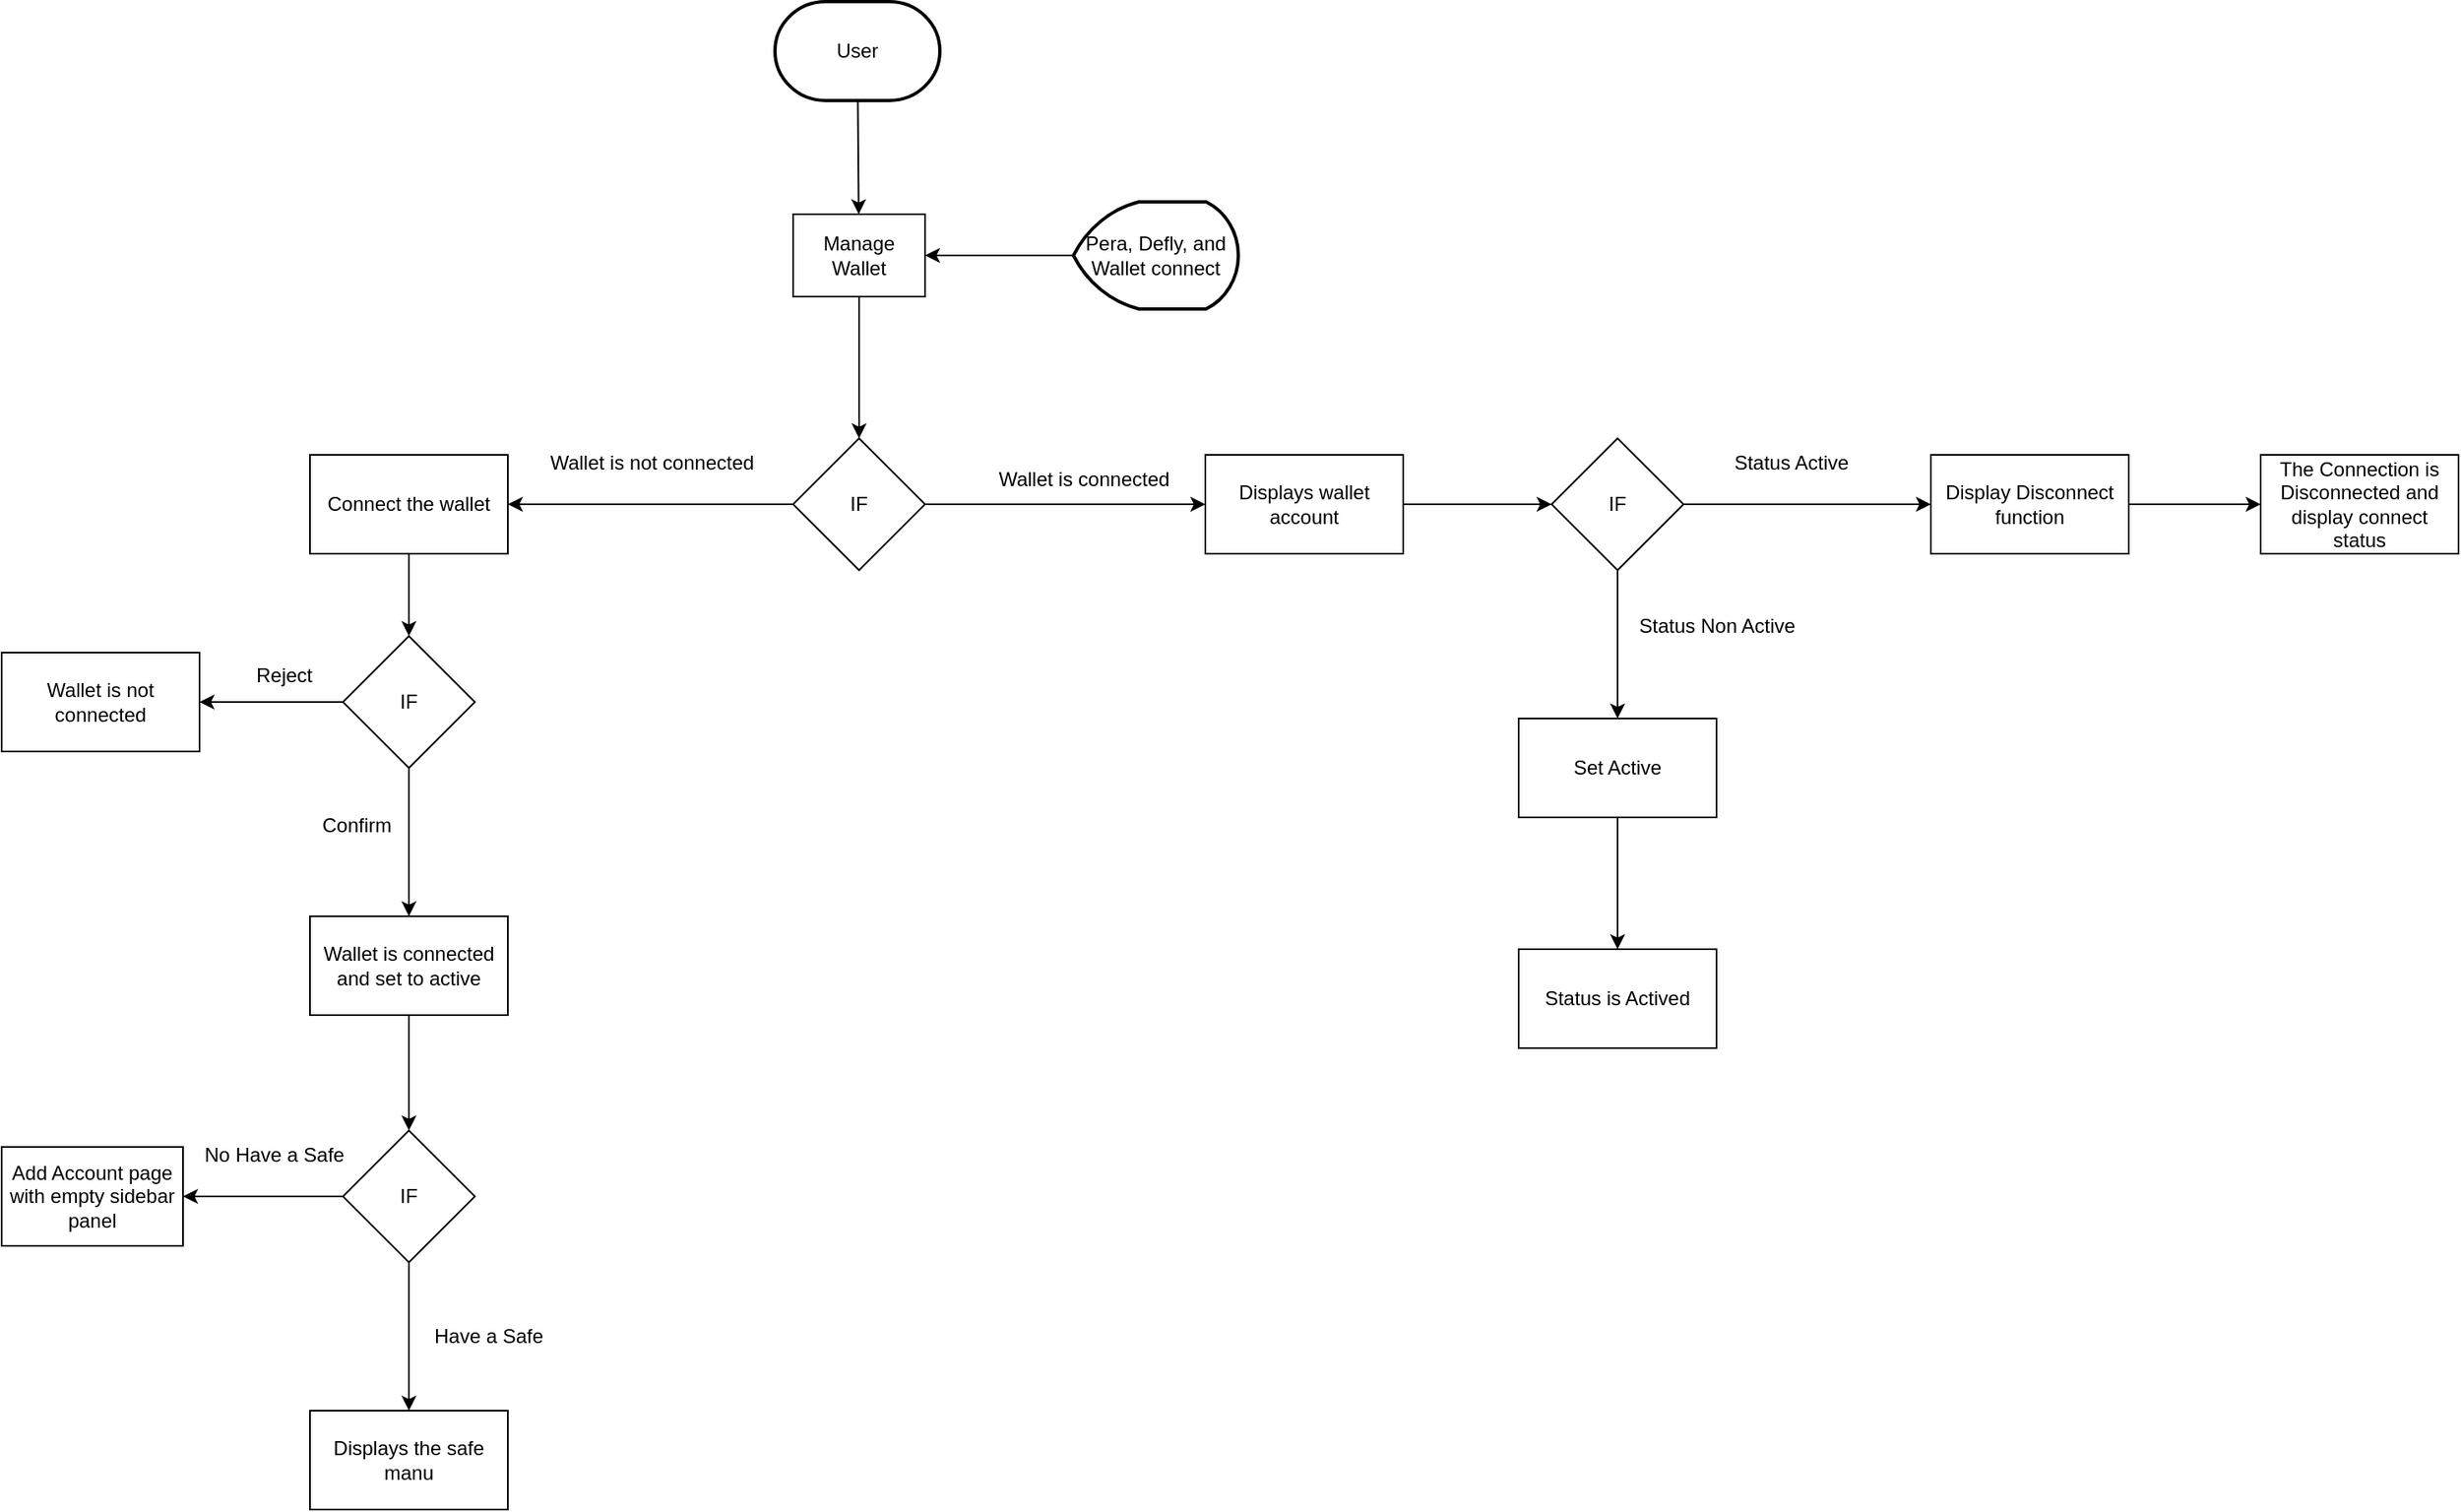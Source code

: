 <mxfile version="21.5.0" type="github" pages="2">
  <diagram name="Manage Wallet" id="5awPg63cm1WxTuEfacTO">
    <mxGraphModel dx="1434" dy="782" grid="1" gridSize="10" guides="1" tooltips="1" connect="1" arrows="1" fold="1" page="1" pageScale="1" pageWidth="850" pageHeight="1100" math="0" shadow="0">
      <root>
        <mxCell id="0" />
        <mxCell id="1" parent="0" />
        <mxCell id="SbcOwOxzpZEelkeXSqEC-61" value="" style="edgeStyle=orthogonalEdgeStyle;rounded=0;orthogonalLoop=1;jettySize=auto;html=1;" parent="1" source="FrukhPSYihNenCoK6i-r-1" target="SbcOwOxzpZEelkeXSqEC-60" edge="1">
          <mxGeometry relative="1" as="geometry" />
        </mxCell>
        <mxCell id="FrukhPSYihNenCoK6i-r-1" value="Manage Wallet" style="rounded=0;whiteSpace=wrap;html=1;" parent="1" vertex="1">
          <mxGeometry x="590" y="130" width="80" height="50" as="geometry" />
        </mxCell>
        <mxCell id="FrukhPSYihNenCoK6i-r-3" value="&lt;div&gt;User&lt;/div&gt;" style="strokeWidth=2;html=1;shape=mxgraph.flowchart.terminator;whiteSpace=wrap;" parent="1" vertex="1">
          <mxGeometry x="579" y="1" width="100" height="60" as="geometry" />
        </mxCell>
        <mxCell id="FrukhPSYihNenCoK6i-r-4" value="" style="endArrow=classic;html=1;rounded=0;" parent="1" source="FrukhPSYihNenCoK6i-r-3" target="FrukhPSYihNenCoK6i-r-1" edge="1">
          <mxGeometry width="50" height="50" relative="1" as="geometry">
            <mxPoint x="560" y="410" as="sourcePoint" />
            <mxPoint x="610" y="360" as="targetPoint" />
          </mxGeometry>
        </mxCell>
        <mxCell id="OmCqTZzfdmmfjLU9eA-R-1" style="edgeStyle=orthogonalEdgeStyle;rounded=0;orthogonalLoop=1;jettySize=auto;html=1;entryX=1;entryY=0.5;entryDx=0;entryDy=0;" edge="1" parent="1" source="FrukhPSYihNenCoK6i-r-5" target="FrukhPSYihNenCoK6i-r-1">
          <mxGeometry relative="1" as="geometry" />
        </mxCell>
        <mxCell id="FrukhPSYihNenCoK6i-r-5" value="Pera, Defly, and Wallet connect" style="strokeWidth=2;html=1;shape=mxgraph.flowchart.display;whiteSpace=wrap;" parent="1" vertex="1">
          <mxGeometry x="760" y="122.5" width="100" height="65" as="geometry" />
        </mxCell>
        <mxCell id="FrukhPSYihNenCoK6i-r-10" value="" style="edgeStyle=orthogonalEdgeStyle;rounded=0;orthogonalLoop=1;jettySize=auto;html=1;" parent="1" source="FrukhPSYihNenCoK6i-r-7" target="FrukhPSYihNenCoK6i-r-9" edge="1">
          <mxGeometry relative="1" as="geometry" />
        </mxCell>
        <mxCell id="FrukhPSYihNenCoK6i-r-7" value="Connect the wallet" style="whiteSpace=wrap;html=1;rounded=0;" parent="1" vertex="1">
          <mxGeometry x="297" y="276" width="120" height="60" as="geometry" />
        </mxCell>
        <mxCell id="E4sIAeBZLGeyQQshyGdQ-7" value="" style="edgeStyle=orthogonalEdgeStyle;rounded=0;orthogonalLoop=1;jettySize=auto;html=1;" parent="1" source="FrukhPSYihNenCoK6i-r-9" target="E4sIAeBZLGeyQQshyGdQ-6" edge="1">
          <mxGeometry relative="1" as="geometry">
            <mxPoint x="257" y="426" as="targetPoint" />
          </mxGeometry>
        </mxCell>
        <mxCell id="E4sIAeBZLGeyQQshyGdQ-9" value="" style="edgeStyle=orthogonalEdgeStyle;rounded=0;orthogonalLoop=1;jettySize=auto;html=1;" parent="1" source="FrukhPSYihNenCoK6i-r-9" target="E4sIAeBZLGeyQQshyGdQ-8" edge="1">
          <mxGeometry relative="1" as="geometry" />
        </mxCell>
        <mxCell id="FrukhPSYihNenCoK6i-r-9" value="IF" style="rhombus;whiteSpace=wrap;html=1;rounded=0;" parent="1" vertex="1">
          <mxGeometry x="317" y="386" width="80" height="80" as="geometry" />
        </mxCell>
        <mxCell id="E4sIAeBZLGeyQQshyGdQ-6" value="Wallet is not connected" style="whiteSpace=wrap;html=1;rounded=0;" parent="1" vertex="1">
          <mxGeometry x="110" y="396" width="120" height="60" as="geometry" />
        </mxCell>
        <mxCell id="E4sIAeBZLGeyQQshyGdQ-11" value="" style="edgeStyle=orthogonalEdgeStyle;rounded=0;orthogonalLoop=1;jettySize=auto;html=1;" parent="1" source="E4sIAeBZLGeyQQshyGdQ-8" target="E4sIAeBZLGeyQQshyGdQ-10" edge="1">
          <mxGeometry relative="1" as="geometry" />
        </mxCell>
        <mxCell id="E4sIAeBZLGeyQQshyGdQ-8" value="Wallet is connected and set to active" style="whiteSpace=wrap;html=1;rounded=0;" parent="1" vertex="1">
          <mxGeometry x="297" y="556" width="120" height="60" as="geometry" />
        </mxCell>
        <mxCell id="E4sIAeBZLGeyQQshyGdQ-13" value="" style="edgeStyle=orthogonalEdgeStyle;rounded=0;orthogonalLoop=1;jettySize=auto;html=1;" parent="1" source="E4sIAeBZLGeyQQshyGdQ-10" target="E4sIAeBZLGeyQQshyGdQ-12" edge="1">
          <mxGeometry relative="1" as="geometry" />
        </mxCell>
        <mxCell id="E4sIAeBZLGeyQQshyGdQ-15" value="" style="edgeStyle=orthogonalEdgeStyle;rounded=0;orthogonalLoop=1;jettySize=auto;html=1;" parent="1" source="E4sIAeBZLGeyQQshyGdQ-10" target="E4sIAeBZLGeyQQshyGdQ-14" edge="1">
          <mxGeometry relative="1" as="geometry" />
        </mxCell>
        <mxCell id="E4sIAeBZLGeyQQshyGdQ-10" value="IF" style="rhombus;whiteSpace=wrap;html=1;rounded=0;" parent="1" vertex="1">
          <mxGeometry x="317" y="686" width="80" height="80" as="geometry" />
        </mxCell>
        <mxCell id="E4sIAeBZLGeyQQshyGdQ-12" value="Add Account page with empty sidebar panel" style="whiteSpace=wrap;html=1;rounded=0;" parent="1" vertex="1">
          <mxGeometry x="110" y="696" width="110" height="60" as="geometry" />
        </mxCell>
        <mxCell id="E4sIAeBZLGeyQQshyGdQ-14" value="Displays the safe manu" style="whiteSpace=wrap;html=1;rounded=0;" parent="1" vertex="1">
          <mxGeometry x="297" y="856" width="120" height="60" as="geometry" />
        </mxCell>
        <mxCell id="E4sIAeBZLGeyQQshyGdQ-16" value="Confirm" style="text;html=1;align=center;verticalAlign=middle;resizable=0;points=[];autosize=1;strokeColor=none;fillColor=none;" parent="1" vertex="1">
          <mxGeometry x="290" y="486" width="70" height="30" as="geometry" />
        </mxCell>
        <mxCell id="E4sIAeBZLGeyQQshyGdQ-17" value="Reject" style="text;html=1;align=center;verticalAlign=middle;resizable=0;points=[];autosize=1;strokeColor=none;fillColor=none;" parent="1" vertex="1">
          <mxGeometry x="251" y="395" width="60" height="30" as="geometry" />
        </mxCell>
        <mxCell id="SbcOwOxzpZEelkeXSqEC-2" value="Have a Safe " style="text;html=1;align=center;verticalAlign=middle;resizable=0;points=[];autosize=1;strokeColor=none;fillColor=none;" parent="1" vertex="1">
          <mxGeometry x="360" y="796" width="90" height="30" as="geometry" />
        </mxCell>
        <mxCell id="SbcOwOxzpZEelkeXSqEC-3" value="No Have a Safe " style="text;html=1;align=center;verticalAlign=middle;resizable=0;points=[];autosize=1;strokeColor=none;fillColor=none;" parent="1" vertex="1">
          <mxGeometry x="220" y="686" width="110" height="30" as="geometry" />
        </mxCell>
        <mxCell id="SbcOwOxzpZEelkeXSqEC-62" style="edgeStyle=orthogonalEdgeStyle;rounded=0;orthogonalLoop=1;jettySize=auto;html=1;" parent="1" source="SbcOwOxzpZEelkeXSqEC-60" target="FrukhPSYihNenCoK6i-r-7" edge="1">
          <mxGeometry relative="1" as="geometry" />
        </mxCell>
        <mxCell id="SbcOwOxzpZEelkeXSqEC-64" style="edgeStyle=orthogonalEdgeStyle;rounded=0;orthogonalLoop=1;jettySize=auto;html=1;entryX=0;entryY=0.5;entryDx=0;entryDy=0;" parent="1" source="SbcOwOxzpZEelkeXSqEC-60" target="SbcOwOxzpZEelkeXSqEC-63" edge="1">
          <mxGeometry relative="1" as="geometry" />
        </mxCell>
        <mxCell id="SbcOwOxzpZEelkeXSqEC-60" value="IF" style="rhombus;whiteSpace=wrap;html=1;rounded=0;" parent="1" vertex="1">
          <mxGeometry x="590" y="266" width="80" height="80" as="geometry" />
        </mxCell>
        <mxCell id="SbcOwOxzpZEelkeXSqEC-66" value="" style="edgeStyle=orthogonalEdgeStyle;rounded=0;orthogonalLoop=1;jettySize=auto;html=1;" parent="1" source="SbcOwOxzpZEelkeXSqEC-63" target="SbcOwOxzpZEelkeXSqEC-65" edge="1">
          <mxGeometry relative="1" as="geometry" />
        </mxCell>
        <mxCell id="SbcOwOxzpZEelkeXSqEC-63" value="Displays wallet account" style="whiteSpace=wrap;html=1;rounded=0;" parent="1" vertex="1">
          <mxGeometry x="840" y="276" width="120" height="60" as="geometry" />
        </mxCell>
        <mxCell id="SbcOwOxzpZEelkeXSqEC-68" value="" style="edgeStyle=orthogonalEdgeStyle;rounded=0;orthogonalLoop=1;jettySize=auto;html=1;" parent="1" source="SbcOwOxzpZEelkeXSqEC-65" target="SbcOwOxzpZEelkeXSqEC-67" edge="1">
          <mxGeometry relative="1" as="geometry" />
        </mxCell>
        <mxCell id="SbcOwOxzpZEelkeXSqEC-70" value="" style="edgeStyle=orthogonalEdgeStyle;rounded=0;orthogonalLoop=1;jettySize=auto;html=1;" parent="1" source="SbcOwOxzpZEelkeXSqEC-65" target="SbcOwOxzpZEelkeXSqEC-69" edge="1">
          <mxGeometry relative="1" as="geometry" />
        </mxCell>
        <mxCell id="SbcOwOxzpZEelkeXSqEC-65" value="IF" style="rhombus;whiteSpace=wrap;html=1;rounded=0;" parent="1" vertex="1">
          <mxGeometry x="1050" y="266" width="80" height="80" as="geometry" />
        </mxCell>
        <mxCell id="SbcOwOxzpZEelkeXSqEC-79" value="" style="edgeStyle=orthogonalEdgeStyle;rounded=0;orthogonalLoop=1;jettySize=auto;html=1;" parent="1" source="SbcOwOxzpZEelkeXSqEC-67" target="SbcOwOxzpZEelkeXSqEC-78" edge="1">
          <mxGeometry relative="1" as="geometry" />
        </mxCell>
        <mxCell id="SbcOwOxzpZEelkeXSqEC-67" value="Display Disconnect function" style="rounded=0;whiteSpace=wrap;html=1;" parent="1" vertex="1">
          <mxGeometry x="1280" y="276" width="120" height="60" as="geometry" />
        </mxCell>
        <mxCell id="SbcOwOxzpZEelkeXSqEC-77" value="" style="edgeStyle=orthogonalEdgeStyle;rounded=0;orthogonalLoop=1;jettySize=auto;html=1;" parent="1" source="SbcOwOxzpZEelkeXSqEC-69" target="SbcOwOxzpZEelkeXSqEC-76" edge="1">
          <mxGeometry relative="1" as="geometry" />
        </mxCell>
        <mxCell id="SbcOwOxzpZEelkeXSqEC-69" value="Set Active" style="whiteSpace=wrap;html=1;rounded=0;" parent="1" vertex="1">
          <mxGeometry x="1030" y="436" width="120" height="60" as="geometry" />
        </mxCell>
        <mxCell id="SbcOwOxzpZEelkeXSqEC-72" value="Wallet is not connected" style="text;html=1;align=center;verticalAlign=middle;resizable=0;points=[];autosize=1;strokeColor=none;fillColor=none;" parent="1" vertex="1">
          <mxGeometry x="429" y="266" width="150" height="30" as="geometry" />
        </mxCell>
        <mxCell id="SbcOwOxzpZEelkeXSqEC-73" value="Wallet is connected" style="text;html=1;align=center;verticalAlign=middle;resizable=0;points=[];autosize=1;strokeColor=none;fillColor=none;" parent="1" vertex="1">
          <mxGeometry x="701" y="276" width="130" height="30" as="geometry" />
        </mxCell>
        <mxCell id="SbcOwOxzpZEelkeXSqEC-74" value="Status Active" style="text;html=1;align=center;verticalAlign=middle;resizable=0;points=[];autosize=1;strokeColor=none;fillColor=none;" parent="1" vertex="1">
          <mxGeometry x="1150" y="266" width="90" height="30" as="geometry" />
        </mxCell>
        <mxCell id="SbcOwOxzpZEelkeXSqEC-75" value="Status Non Active" style="text;html=1;align=center;verticalAlign=middle;resizable=0;points=[];autosize=1;strokeColor=none;fillColor=none;" parent="1" vertex="1">
          <mxGeometry x="1090" y="365" width="120" height="30" as="geometry" />
        </mxCell>
        <mxCell id="SbcOwOxzpZEelkeXSqEC-76" value="Status is Actived" style="whiteSpace=wrap;html=1;rounded=0;" parent="1" vertex="1">
          <mxGeometry x="1030" y="576" width="120" height="60" as="geometry" />
        </mxCell>
        <mxCell id="SbcOwOxzpZEelkeXSqEC-78" value="The Connection is Disconnected and display connect status" style="whiteSpace=wrap;html=1;rounded=0;" parent="1" vertex="1">
          <mxGeometry x="1480" y="276" width="120" height="60" as="geometry" />
        </mxCell>
      </root>
    </mxGraphModel>
  </diagram>
  <diagram id="fyu44ev1ghskN56KDaU9" name="Create new Safe">
    <mxGraphModel dx="1687" dy="920" grid="1" gridSize="10" guides="1" tooltips="1" connect="1" arrows="1" fold="1" page="1" pageScale="1" pageWidth="850" pageHeight="1100" math="0" shadow="0">
      <root>
        <mxCell id="0" />
        <mxCell id="1" parent="0" />
        <mxCell id="-hH9Fs46Qcf0c_BuP5_e-6" value="" style="edgeStyle=orthogonalEdgeStyle;rounded=0;orthogonalLoop=1;jettySize=auto;html=1;" parent="1" source="EJD0vCWCPu-LAFwcsbmk-3" target="-hH9Fs46Qcf0c_BuP5_e-5" edge="1">
          <mxGeometry relative="1" as="geometry" />
        </mxCell>
        <mxCell id="EJD0vCWCPu-LAFwcsbmk-3" value="User" style="strokeWidth=2;html=1;shape=mxgraph.flowchart.terminator;whiteSpace=wrap;" parent="1" vertex="1">
          <mxGeometry x="380" y="10" width="75" height="50" as="geometry" />
        </mxCell>
        <mxCell id="-hH9Fs46Qcf0c_BuP5_e-8" value="" style="edgeStyle=orthogonalEdgeStyle;rounded=0;orthogonalLoop=1;jettySize=auto;html=1;" parent="1" source="-hH9Fs46Qcf0c_BuP5_e-5" target="-hH9Fs46Qcf0c_BuP5_e-7" edge="1">
          <mxGeometry relative="1" as="geometry" />
        </mxCell>
        <mxCell id="-hH9Fs46Qcf0c_BuP5_e-10" value="" style="edgeStyle=orthogonalEdgeStyle;rounded=0;orthogonalLoop=1;jettySize=auto;html=1;" parent="1" source="-hH9Fs46Qcf0c_BuP5_e-5" target="-hH9Fs46Qcf0c_BuP5_e-9" edge="1">
          <mxGeometry relative="1" as="geometry" />
        </mxCell>
        <mxCell id="-ZDD04rEkdSMOmTdYZ33-2" value="" style="edgeStyle=orthogonalEdgeStyle;rounded=0;orthogonalLoop=1;jettySize=auto;html=1;" parent="1" source="-hH9Fs46Qcf0c_BuP5_e-5" target="-ZDD04rEkdSMOmTdYZ33-1" edge="1">
          <mxGeometry relative="1" as="geometry" />
        </mxCell>
        <mxCell id="-hH9Fs46Qcf0c_BuP5_e-5" value="IF" style="rhombus;whiteSpace=wrap;html=1;strokeWidth=2;" parent="1" vertex="1">
          <mxGeometry x="377.5" y="110" width="80" height="80" as="geometry" />
        </mxCell>
        <mxCell id="-ZDD04rEkdSMOmTdYZ33-6" value="" style="edgeStyle=orthogonalEdgeStyle;rounded=0;orthogonalLoop=1;jettySize=auto;html=1;" parent="1" source="-hH9Fs46Qcf0c_BuP5_e-7" target="-ZDD04rEkdSMOmTdYZ33-5" edge="1">
          <mxGeometry relative="1" as="geometry" />
        </mxCell>
        <mxCell id="-hH9Fs46Qcf0c_BuP5_e-7" value="Access the Create Safe via add account" style="whiteSpace=wrap;html=1;strokeWidth=2;" parent="1" vertex="1">
          <mxGeometry x="357.5" y="260" width="120" height="60" as="geometry" />
        </mxCell>
        <mxCell id="-hH9Fs46Qcf0c_BuP5_e-9" value="Displays Connect Wallet btn" style="whiteSpace=wrap;html=1;strokeWidth=2;" parent="1" vertex="1">
          <mxGeometry x="640" y="120" width="120" height="60" as="geometry" />
        </mxCell>
        <mxCell id="-hH9Fs46Qcf0c_BuP5_e-11" value="Wallet is not connected" style="text;strokeColor=none;fillColor=none;align=left;verticalAlign=top;spacingLeft=4;spacingRight=4;overflow=hidden;rotatable=0;points=[[0,0.5],[1,0.5]];portConstraint=eastwest;whiteSpace=wrap;html=1;fontSize=12;" parent="1" vertex="1">
          <mxGeometry x="470" y="120" width="140" height="26" as="geometry" />
        </mxCell>
        <mxCell id="RGvslmPcz4QAWLR54-Pj-1" value="Wallet is connected with have a safe" style="text;strokeColor=none;fillColor=none;align=left;verticalAlign=top;spacingLeft=4;spacingRight=4;overflow=hidden;rotatable=0;points=[[0,0.5],[1,0.5]];portConstraint=eastwest;whiteSpace=wrap;html=1;" parent="1" vertex="1">
          <mxGeometry x="425" y="210" width="215" height="26" as="geometry" />
        </mxCell>
        <mxCell id="-ZDD04rEkdSMOmTdYZ33-7" style="edgeStyle=orthogonalEdgeStyle;rounded=0;orthogonalLoop=1;jettySize=auto;html=1;entryX=0;entryY=0.75;entryDx=0;entryDy=0;" parent="1" source="-ZDD04rEkdSMOmTdYZ33-1" target="-ZDD04rEkdSMOmTdYZ33-5" edge="1">
          <mxGeometry relative="1" as="geometry">
            <Array as="points">
              <mxPoint x="210" y="445" />
            </Array>
          </mxGeometry>
        </mxCell>
        <mxCell id="-ZDD04rEkdSMOmTdYZ33-1" value="Access the Create Safe via Homepage" style="whiteSpace=wrap;html=1;strokeWidth=2;" parent="1" vertex="1">
          <mxGeometry x="150" y="260" width="120" height="60" as="geometry" />
        </mxCell>
        <mxCell id="w59ss8TH4YG7nRdSjHMB-2" value="" style="edgeStyle=orthogonalEdgeStyle;rounded=0;orthogonalLoop=1;jettySize=auto;html=1;entryX=0;entryY=0.5;entryDx=0;entryDy=0;" parent="1" source="-ZDD04rEkdSMOmTdYZ33-5" target="mvuqpyLpqDPVKiCjo4g9-41" edge="1">
          <mxGeometry relative="1" as="geometry">
            <mxPoint x="557.5" y="430" as="targetPoint" />
          </mxGeometry>
        </mxCell>
        <mxCell id="kHUov6UnuyoOGJz83VUd-2" value="" style="edgeStyle=orthogonalEdgeStyle;rounded=0;orthogonalLoop=1;jettySize=auto;html=1;" edge="1" parent="1" source="-ZDD04rEkdSMOmTdYZ33-5" target="kHUov6UnuyoOGJz83VUd-1">
          <mxGeometry relative="1" as="geometry">
            <Array as="points">
              <mxPoint x="418" y="520" />
            </Array>
          </mxGeometry>
        </mxCell>
        <mxCell id="mvuqpyLpqDPVKiCjo4g9-31" style="edgeStyle=orthogonalEdgeStyle;rounded=0;orthogonalLoop=1;jettySize=auto;html=1;entryX=0.5;entryY=0;entryDx=0;entryDy=0;" edge="1" parent="1" target="mvuqpyLpqDPVKiCjo4g9-30">
          <mxGeometry relative="1" as="geometry">
            <mxPoint x="419.5" y="460" as="sourcePoint" />
            <mxPoint x="417" y="943" as="targetPoint" />
            <Array as="points">
              <mxPoint x="420" y="461" />
              <mxPoint x="417" y="461" />
              <mxPoint x="417" y="702" />
              <mxPoint x="418" y="702" />
              <mxPoint x="418" y="1135" />
            </Array>
          </mxGeometry>
        </mxCell>
        <mxCell id="-ZDD04rEkdSMOmTdYZ33-5" value="Create New Safe Page" style="whiteSpace=wrap;html=1;strokeWidth=2;" parent="1" vertex="1">
          <mxGeometry x="357.5" y="400" width="120" height="60" as="geometry" />
        </mxCell>
        <mxCell id="w59ss8TH4YG7nRdSjHMB-4" value="" style="edgeStyle=orthogonalEdgeStyle;rounded=0;orthogonalLoop=1;jettySize=auto;html=1;exitX=1;exitY=0.5;exitDx=0;exitDy=0;" parent="1" source="mvuqpyLpqDPVKiCjo4g9-41" target="w59ss8TH4YG7nRdSjHMB-3" edge="1">
          <mxGeometry relative="1" as="geometry">
            <mxPoint x="677.5" y="430" as="sourcePoint" />
          </mxGeometry>
        </mxCell>
        <mxCell id="w59ss8TH4YG7nRdSjHMB-6" value="" style="edgeStyle=orthogonalEdgeStyle;rounded=0;orthogonalLoop=1;jettySize=auto;html=1;" parent="1" source="w59ss8TH4YG7nRdSjHMB-3" edge="1">
          <mxGeometry relative="1" as="geometry">
            <mxPoint x="990" y="430" as="targetPoint" />
          </mxGeometry>
        </mxCell>
        <mxCell id="w59ss8TH4YG7nRdSjHMB-11" value="" style="edgeStyle=orthogonalEdgeStyle;rounded=0;orthogonalLoop=1;jettySize=auto;html=1;" parent="1" source="w59ss8TH4YG7nRdSjHMB-3" edge="1">
          <mxGeometry relative="1" as="geometry">
            <Array as="points">
              <mxPoint x="818" y="340" />
            </Array>
            <mxPoint x="990" y="340" as="targetPoint" />
          </mxGeometry>
        </mxCell>
        <mxCell id="w59ss8TH4YG7nRdSjHMB-3" value="IF" style="rhombus;whiteSpace=wrap;html=1;strokeWidth=2;" parent="1" vertex="1">
          <mxGeometry x="777.5" y="390" width="80" height="80" as="geometry" />
        </mxCell>
        <mxCell id="w59ss8TH4YG7nRdSjHMB-9" value="Character Less than 4" style="text;strokeColor=none;fillColor=none;align=left;verticalAlign=top;spacingLeft=4;spacingRight=4;overflow=hidden;rotatable=0;points=[[0,0.5],[1,0.5]];portConstraint=eastwest;whiteSpace=wrap;html=1;" parent="1" vertex="1">
          <mxGeometry x="840" y="444" width="140" height="26" as="geometry" />
        </mxCell>
        <mxCell id="w59ss8TH4YG7nRdSjHMB-12" value="has a special character" style="text;strokeColor=none;fillColor=none;align=left;verticalAlign=top;spacingLeft=4;spacingRight=4;overflow=hidden;rotatable=0;points=[[0,0.5],[1,0.5]];portConstraint=eastwest;whiteSpace=wrap;html=1;" parent="1" vertex="1">
          <mxGeometry x="830" y="300" width="140" height="26" as="geometry" />
        </mxCell>
        <mxCell id="mvuqpyLpqDPVKiCjo4g9-4" value="" style="edgeStyle=orthogonalEdgeStyle;rounded=0;orthogonalLoop=1;jettySize=auto;html=1;exitX=0.5;exitY=1;exitDx=0;exitDy=0;entryX=0;entryY=0.5;entryDx=0;entryDy=0;" edge="1" parent="1" source="-ZDD04rEkdSMOmTdYZ33-5" target="mvuqpyLpqDPVKiCjo4g9-3">
          <mxGeometry relative="1" as="geometry">
            <mxPoint x="230" y="690" as="sourcePoint" />
            <Array as="points">
              <mxPoint x="418" y="620" />
            </Array>
          </mxGeometry>
        </mxCell>
        <mxCell id="kHUov6UnuyoOGJz83VUd-1" value="Number of Signers" style="whiteSpace=wrap;html=1;strokeWidth=2;" vertex="1" parent="1">
          <mxGeometry x="557.5" y="490" width="120" height="60" as="geometry" />
        </mxCell>
        <mxCell id="moS2BFmVlheYaDBR8hto-11" value="" style="edgeStyle=orthogonalEdgeStyle;rounded=0;orthogonalLoop=1;jettySize=auto;html=1;" edge="1" parent="1" source="mvuqpyLpqDPVKiCjo4g9-1" target="kHUov6UnuyoOGJz83VUd-1">
          <mxGeometry relative="1" as="geometry" />
        </mxCell>
        <mxCell id="mvuqpyLpqDPVKiCjo4g9-1" value="&lt;div&gt;Min 2 and &lt;br&gt;&lt;/div&gt;&lt;div&gt;Max 10&lt;/div&gt;" style="strokeWidth=2;html=1;shape=mxgraph.flowchart.display;whiteSpace=wrap;" vertex="1" parent="1">
          <mxGeometry x="750" y="487.5" width="100" height="65" as="geometry" />
        </mxCell>
        <mxCell id="mvuqpyLpqDPVKiCjo4g9-3" value="Number of Signatures Required" style="whiteSpace=wrap;html=1;strokeWidth=2;" vertex="1" parent="1">
          <mxGeometry x="557.5" y="590" width="120" height="60" as="geometry" />
        </mxCell>
        <mxCell id="moS2BFmVlheYaDBR8hto-10" value="" style="edgeStyle=orthogonalEdgeStyle;rounded=0;orthogonalLoop=1;jettySize=auto;html=1;" edge="1" parent="1" source="mvuqpyLpqDPVKiCjo4g9-5" target="mvuqpyLpqDPVKiCjo4g9-3">
          <mxGeometry relative="1" as="geometry" />
        </mxCell>
        <mxCell id="mvuqpyLpqDPVKiCjo4g9-5" value="&lt;div&gt;Min 1 and &lt;br&gt;&lt;/div&gt;&lt;div&gt;Max 10&lt;/div&gt;" style="strokeWidth=2;html=1;shape=mxgraph.flowchart.display;whiteSpace=wrap;" vertex="1" parent="1">
          <mxGeometry x="749.5" y="587.5" width="100" height="65" as="geometry" />
        </mxCell>
        <mxCell id="mvuqpyLpqDPVKiCjo4g9-19" style="edgeStyle=orthogonalEdgeStyle;rounded=0;orthogonalLoop=1;jettySize=auto;html=1;entryX=0;entryY=0.5;entryDx=0;entryDy=0;exitX=0.5;exitY=1;exitDx=0;exitDy=0;" edge="1" parent="1" source="mvuqpyLpqDPVKiCjo4g9-42" target="mvuqpyLpqDPVKiCjo4g9-14">
          <mxGeometry relative="1" as="geometry">
            <mxPoint x="617.5" y="750" as="sourcePoint" />
            <Array as="points">
              <mxPoint x="620" y="803" />
            </Array>
          </mxGeometry>
        </mxCell>
        <mxCell id="mvuqpyLpqDPVKiCjo4g9-9" value="" style="edgeStyle=orthogonalEdgeStyle;rounded=0;orthogonalLoop=1;jettySize=auto;html=1;exitX=0.5;exitY=1;exitDx=0;exitDy=0;" edge="1" parent="1" source="-ZDD04rEkdSMOmTdYZ33-5" target="mvuqpyLpqDPVKiCjo4g9-42">
          <mxGeometry relative="1" as="geometry">
            <mxPoint x="418" y="570" as="sourcePoint" />
            <mxPoint x="557.5" y="720" as="targetPoint" />
            <Array as="points">
              <mxPoint x="418" y="720" />
            </Array>
          </mxGeometry>
        </mxCell>
        <mxCell id="mvuqpyLpqDPVKiCjo4g9-10" value="&lt;div&gt;Show Error: &lt;br&gt;&lt;/div&gt;&lt;div&gt;Only alphanumeric &lt;br&gt;&lt;/div&gt;&lt;div&gt;characters, underscores or dashes are allowed&lt;/div&gt;" style="strokeWidth=2;html=1;shape=mxgraph.flowchart.display;whiteSpace=wrap;" vertex="1" parent="1">
          <mxGeometry x="990" y="300" width="170" height="83" as="geometry" />
        </mxCell>
        <mxCell id="mvuqpyLpqDPVKiCjo4g9-11" value="&lt;div&gt;Show Error: &lt;br&gt;&lt;/div&gt;&lt;div&gt;Safe name should be &lt;br&gt;&lt;/div&gt;&lt;div&gt;between 4 to 15 characters long.&lt;/div&gt;" style="strokeWidth=2;html=1;shape=mxgraph.flowchart.display;whiteSpace=wrap;" vertex="1" parent="1">
          <mxGeometry x="990" y="390" width="170" height="83" as="geometry" />
        </mxCell>
        <mxCell id="mvuqpyLpqDPVKiCjo4g9-12" value="" style="edgeStyle=orthogonalEdgeStyle;rounded=0;orthogonalLoop=1;jettySize=auto;html=1;" edge="1" source="mvuqpyLpqDPVKiCjo4g9-14" parent="1">
          <mxGeometry relative="1" as="geometry">
            <mxPoint x="935.5" y="803" as="targetPoint" />
          </mxGeometry>
        </mxCell>
        <mxCell id="mvuqpyLpqDPVKiCjo4g9-13" value="" style="edgeStyle=orthogonalEdgeStyle;rounded=0;orthogonalLoop=1;jettySize=auto;html=1;" edge="1" source="mvuqpyLpqDPVKiCjo4g9-14" parent="1">
          <mxGeometry relative="1" as="geometry">
            <Array as="points">
              <mxPoint x="763.5" y="713" />
            </Array>
            <mxPoint x="935.5" y="713" as="targetPoint" />
          </mxGeometry>
        </mxCell>
        <mxCell id="mvuqpyLpqDPVKiCjo4g9-14" value="IF" style="rhombus;whiteSpace=wrap;html=1;strokeWidth=2;" vertex="1" parent="1">
          <mxGeometry x="723" y="763" width="80" height="80" as="geometry" />
        </mxCell>
        <mxCell id="mvuqpyLpqDPVKiCjo4g9-15" value="Character Less than 4" style="text;strokeColor=none;fillColor=none;align=left;verticalAlign=top;spacingLeft=4;spacingRight=4;overflow=hidden;rotatable=0;points=[[0,0.5],[1,0.5]];portConstraint=eastwest;whiteSpace=wrap;html=1;" vertex="1" parent="1">
          <mxGeometry x="785.5" y="817" width="140" height="26" as="geometry" />
        </mxCell>
        <mxCell id="mvuqpyLpqDPVKiCjo4g9-16" value="has a special character" style="text;strokeColor=none;fillColor=none;align=left;verticalAlign=top;spacingLeft=4;spacingRight=4;overflow=hidden;rotatable=0;points=[[0,0.5],[1,0.5]];portConstraint=eastwest;whiteSpace=wrap;html=1;" vertex="1" parent="1">
          <mxGeometry x="775.5" y="673" width="140" height="26" as="geometry" />
        </mxCell>
        <mxCell id="mvuqpyLpqDPVKiCjo4g9-17" value="&lt;div&gt;Show Error: &lt;br&gt;&lt;/div&gt;&lt;div&gt;Special characters &lt;br&gt;&lt;/div&gt;&lt;div&gt;detected&lt;/div&gt;" style="strokeWidth=2;html=1;shape=mxgraph.flowchart.display;whiteSpace=wrap;" vertex="1" parent="1">
          <mxGeometry x="935.5" y="673" width="170" height="83" as="geometry" />
        </mxCell>
        <mxCell id="mvuqpyLpqDPVKiCjo4g9-18" value="&lt;div&gt;Show Error: &lt;br&gt;&lt;/div&gt;4-20 characters only" style="strokeWidth=2;html=1;shape=mxgraph.flowchart.display;whiteSpace=wrap;" vertex="1" parent="1">
          <mxGeometry x="935.5" y="763" width="170" height="83" as="geometry" />
        </mxCell>
        <mxCell id="mvuqpyLpqDPVKiCjo4g9-29" style="edgeStyle=orthogonalEdgeStyle;rounded=0;orthogonalLoop=1;jettySize=auto;html=1;entryX=0;entryY=0.5;entryDx=0;entryDy=0;exitX=0.5;exitY=1;exitDx=0;exitDy=0;" edge="1" parent="1" source="moS2BFmVlheYaDBR8hto-2" target="mvuqpyLpqDPVKiCjo4g9-24">
          <mxGeometry relative="1" as="geometry">
            <mxPoint x="620" y="920" as="sourcePoint" />
            <Array as="points">
              <mxPoint x="618" y="1107" />
            </Array>
          </mxGeometry>
        </mxCell>
        <mxCell id="mvuqpyLpqDPVKiCjo4g9-21" style="edgeStyle=orthogonalEdgeStyle;rounded=0;orthogonalLoop=1;jettySize=auto;html=1;exitX=0.5;exitY=1;exitDx=0;exitDy=0;" edge="1" parent="1" source="-ZDD04rEkdSMOmTdYZ33-5" target="moS2BFmVlheYaDBR8hto-2">
          <mxGeometry relative="1" as="geometry">
            <mxPoint x="628" y="760" as="sourcePoint" />
            <mxPoint x="557.5" y="890" as="targetPoint" />
            <Array as="points">
              <mxPoint x="418" y="920" />
            </Array>
          </mxGeometry>
        </mxCell>
        <mxCell id="mvuqpyLpqDPVKiCjo4g9-22" value="" style="edgeStyle=orthogonalEdgeStyle;rounded=0;orthogonalLoop=1;jettySize=auto;html=1;" edge="1" source="mvuqpyLpqDPVKiCjo4g9-24" parent="1">
          <mxGeometry relative="1" as="geometry">
            <mxPoint x="935.5" y="1107" as="targetPoint" />
          </mxGeometry>
        </mxCell>
        <mxCell id="mvuqpyLpqDPVKiCjo4g9-23" value="" style="edgeStyle=orthogonalEdgeStyle;rounded=0;orthogonalLoop=1;jettySize=auto;html=1;" edge="1" source="mvuqpyLpqDPVKiCjo4g9-24" parent="1">
          <mxGeometry relative="1" as="geometry">
            <Array as="points">
              <mxPoint x="763.5" y="1017" />
            </Array>
            <mxPoint x="935.5" y="1017" as="targetPoint" />
          </mxGeometry>
        </mxCell>
        <mxCell id="mvuqpyLpqDPVKiCjo4g9-24" value="IF" style="rhombus;whiteSpace=wrap;html=1;strokeWidth=2;" vertex="1" parent="1">
          <mxGeometry x="723" y="1067" width="80" height="80" as="geometry" />
        </mxCell>
        <mxCell id="mvuqpyLpqDPVKiCjo4g9-25" value="put and exist address" style="text;strokeColor=none;fillColor=none;align=left;verticalAlign=top;spacingLeft=4;spacingRight=4;overflow=hidden;rotatable=0;points=[[0,0.5],[1,0.5]];portConstraint=eastwest;whiteSpace=wrap;html=1;" vertex="1" parent="1">
          <mxGeometry x="785.5" y="1121" width="140" height="26" as="geometry" />
        </mxCell>
        <mxCell id="mvuqpyLpqDPVKiCjo4g9-26" value="Put the random character" style="text;strokeColor=none;fillColor=none;align=left;verticalAlign=top;spacingLeft=4;spacingRight=4;overflow=hidden;rotatable=0;points=[[0,0.5],[1,0.5]];portConstraint=eastwest;whiteSpace=wrap;html=1;" vertex="1" parent="1">
          <mxGeometry x="775.5" y="977" width="154.5" height="26" as="geometry" />
        </mxCell>
        <mxCell id="mvuqpyLpqDPVKiCjo4g9-27" value="&lt;div&gt;Show Error: &lt;br&gt;&lt;/div&gt;Invalid co-signer address" style="strokeWidth=2;html=1;shape=mxgraph.flowchart.display;whiteSpace=wrap;" vertex="1" parent="1">
          <mxGeometry x="935.5" y="977" width="170" height="83" as="geometry" />
        </mxCell>
        <mxCell id="mvuqpyLpqDPVKiCjo4g9-28" value="&lt;div&gt;Show Error: &lt;br&gt;&lt;/div&gt;Duplicate address" style="strokeWidth=2;html=1;shape=mxgraph.flowchart.display;whiteSpace=wrap;" vertex="1" parent="1">
          <mxGeometry x="935.5" y="1067" width="170" height="83" as="geometry" />
        </mxCell>
        <mxCell id="mvuqpyLpqDPVKiCjo4g9-34" value="" style="edgeStyle=orthogonalEdgeStyle;rounded=0;orthogonalLoop=1;jettySize=auto;html=1;" edge="1" parent="1" source="mvuqpyLpqDPVKiCjo4g9-30" target="mvuqpyLpqDPVKiCjo4g9-35">
          <mxGeometry relative="1" as="geometry">
            <mxPoint x="318" y="1175" as="targetPoint" />
          </mxGeometry>
        </mxCell>
        <mxCell id="mvuqpyLpqDPVKiCjo4g9-38" value="" style="edgeStyle=orthogonalEdgeStyle;rounded=0;orthogonalLoop=1;jettySize=auto;html=1;" edge="1" parent="1" source="mvuqpyLpqDPVKiCjo4g9-30" target="mvuqpyLpqDPVKiCjo4g9-37">
          <mxGeometry relative="1" as="geometry" />
        </mxCell>
        <mxCell id="mvuqpyLpqDPVKiCjo4g9-30" value="IF" style="rhombus;whiteSpace=wrap;html=1;strokeWidth=2;" vertex="1" parent="1">
          <mxGeometry x="378" y="1135" width="80" height="80" as="geometry" />
        </mxCell>
        <mxCell id="mvuqpyLpqDPVKiCjo4g9-35" value="Back to Dashboard / Homepage" style="whiteSpace=wrap;html=1;strokeWidth=2;" vertex="1" parent="1">
          <mxGeometry x="183" y="1145" width="120" height="60" as="geometry" />
        </mxCell>
        <mxCell id="moS2BFmVlheYaDBR8hto-6" style="edgeStyle=orthogonalEdgeStyle;rounded=0;orthogonalLoop=1;jettySize=auto;html=1;" edge="1" parent="1" source="mvuqpyLpqDPVKiCjo4g9-37" target="moS2BFmVlheYaDBR8hto-5">
          <mxGeometry relative="1" as="geometry" />
        </mxCell>
        <mxCell id="mvuqpyLpqDPVKiCjo4g9-37" value="Go to the Review page" style="whiteSpace=wrap;html=1;strokeWidth=2;" vertex="1" parent="1">
          <mxGeometry x="358" y="1272" width="120" height="60" as="geometry" />
        </mxCell>
        <mxCell id="mvuqpyLpqDPVKiCjo4g9-39" value="Cancel" style="text;html=1;strokeColor=none;fillColor=none;align=center;verticalAlign=middle;whiteSpace=wrap;rounded=0;" vertex="1" parent="1">
          <mxGeometry x="318" y="1135" width="60" height="30" as="geometry" />
        </mxCell>
        <mxCell id="mvuqpyLpqDPVKiCjo4g9-40" value="Review" style="text;html=1;strokeColor=none;fillColor=none;align=center;verticalAlign=middle;whiteSpace=wrap;rounded=0;" vertex="1" parent="1">
          <mxGeometry x="428" y="1222" width="60" height="30" as="geometry" />
        </mxCell>
        <mxCell id="mvuqpyLpqDPVKiCjo4g9-41" value="Name of the new Safe" style="shape=manualInput;whiteSpace=wrap;html=1;" vertex="1" parent="1">
          <mxGeometry x="579.5" y="390" width="80" height="80" as="geometry" />
        </mxCell>
        <mxCell id="mvuqpyLpqDPVKiCjo4g9-42" value="Signer Name" style="shape=manualInput;whiteSpace=wrap;html=1;" vertex="1" parent="1">
          <mxGeometry x="579.5" y="673" width="80" height="80" as="geometry" />
        </mxCell>
        <mxCell id="moS2BFmVlheYaDBR8hto-2" value="Signer Address" style="shape=manualInput;whiteSpace=wrap;html=1;" vertex="1" parent="1">
          <mxGeometry x="577.5" y="870" width="80" height="80" as="geometry" />
        </mxCell>
        <mxCell id="moS2BFmVlheYaDBR8hto-9" value="" style="edgeStyle=orthogonalEdgeStyle;rounded=0;orthogonalLoop=1;jettySize=auto;html=1;" edge="1" parent="1" source="moS2BFmVlheYaDBR8hto-3" target="moS2BFmVlheYaDBR8hto-2">
          <mxGeometry relative="1" as="geometry" />
        </mxCell>
        <mxCell id="moS2BFmVlheYaDBR8hto-3" value="Creator Addresses are based on connected accounts" style="strokeWidth=2;html=1;shape=mxgraph.flowchart.display;whiteSpace=wrap;" vertex="1" parent="1">
          <mxGeometry x="721" y="868.5" width="157" height="83" as="geometry" />
        </mxCell>
        <mxCell id="moS2BFmVlheYaDBR8hto-8" value="" style="edgeStyle=orthogonalEdgeStyle;rounded=0;orthogonalLoop=1;jettySize=auto;html=1;entryX=0.5;entryY=0;entryDx=0;entryDy=0;exitX=0.5;exitY=0;exitDx=0;exitDy=0;" edge="1" parent="1" source="moS2BFmVlheYaDBR8hto-5" target="moS2BFmVlheYaDBR8hto-7">
          <mxGeometry relative="1" as="geometry" />
        </mxCell>
        <mxCell id="moS2BFmVlheYaDBR8hto-16" value="" style="edgeStyle=orthogonalEdgeStyle;rounded=0;orthogonalLoop=1;jettySize=auto;html=1;exitX=1;exitY=0.5;exitDx=0;exitDy=0;" edge="1" parent="1" source="moS2BFmVlheYaDBR8hto-5" target="moS2BFmVlheYaDBR8hto-15">
          <mxGeometry relative="1" as="geometry" />
        </mxCell>
        <mxCell id="-KFPwm52ZOQHOH2bnQi2-8" style="edgeStyle=orthogonalEdgeStyle;rounded=0;orthogonalLoop=1;jettySize=auto;html=1;entryX=0.5;entryY=1;entryDx=0;entryDy=0;exitX=0.5;exitY=1;exitDx=0;exitDy=0;" edge="1" parent="1" source="moS2BFmVlheYaDBR8hto-5" target="mvuqpyLpqDPVKiCjo4g9-37">
          <mxGeometry relative="1" as="geometry" />
        </mxCell>
        <mxCell id="moS2BFmVlheYaDBR8hto-5" value="IF" style="rhombus;whiteSpace=wrap;html=1;strokeWidth=2;" vertex="1" parent="1">
          <mxGeometry x="530" y="1262" width="80" height="80" as="geometry" />
        </mxCell>
        <mxCell id="moS2BFmVlheYaDBR8hto-7" value="Disable The Create btn" style="whiteSpace=wrap;html=1;strokeWidth=2;" vertex="1" parent="1">
          <mxGeometry x="729.5" y="1272" width="120" height="60" as="geometry" />
        </mxCell>
        <mxCell id="moS2BFmVlheYaDBR8hto-13" value="" style="edgeStyle=orthogonalEdgeStyle;rounded=0;orthogonalLoop=1;jettySize=auto;html=1;" edge="1" parent="1" source="moS2BFmVlheYaDBR8hto-12" target="moS2BFmVlheYaDBR8hto-7">
          <mxGeometry relative="1" as="geometry" />
        </mxCell>
        <mxCell id="moS2BFmVlheYaDBR8hto-12" value="&lt;div&gt;Show Error: &lt;br&gt;&lt;/div&gt;&lt;div&gt;Your wallet balance is insufficient to complete this transaction. Wallets must maintain a minimum balance that is dependent on the number of assets &lt;br&gt;&lt;/div&gt;&lt;div&gt;and contracts they are &lt;br&gt;&lt;/div&gt;&lt;div&gt;opted-in to.&lt;/div&gt;" style="strokeWidth=2;html=1;shape=mxgraph.flowchart.display;whiteSpace=wrap;" vertex="1" parent="1">
          <mxGeometry x="925.5" y="1232" width="234.5" height="140" as="geometry" />
        </mxCell>
        <mxCell id="moS2BFmVlheYaDBR8hto-14" value="balance is insufficient" style="text;strokeColor=none;fillColor=none;align=left;verticalAlign=top;spacingLeft=4;spacingRight=4;overflow=hidden;rotatable=0;points=[[0,0.5],[1,0.5]];portConstraint=eastwest;whiteSpace=wrap;html=1;" vertex="1" parent="1">
          <mxGeometry x="610" y="1206" width="130" height="26" as="geometry" />
        </mxCell>
        <mxCell id="-KFPwm52ZOQHOH2bnQi2-3" value="" style="edgeStyle=orthogonalEdgeStyle;rounded=0;orthogonalLoop=1;jettySize=auto;html=1;" edge="1" parent="1" source="moS2BFmVlheYaDBR8hto-15" target="-KFPwm52ZOQHOH2bnQi2-2">
          <mxGeometry relative="1" as="geometry" />
        </mxCell>
        <mxCell id="moS2BFmVlheYaDBR8hto-15" value="Enable&amp;nbsp; the Create btn" style="whiteSpace=wrap;html=1;strokeWidth=2;" vertex="1" parent="1">
          <mxGeometry x="603" y="1430" width="120" height="60" as="geometry" />
        </mxCell>
        <mxCell id="moS2BFmVlheYaDBR8hto-17" value="balance is sufficient" style="text;strokeColor=none;fillColor=none;align=left;verticalAlign=top;spacingLeft=4;spacingRight=4;overflow=hidden;rotatable=0;points=[[0,0.5],[1,0.5]];portConstraint=eastwest;whiteSpace=wrap;html=1;" vertex="1" parent="1">
          <mxGeometry x="670" y="1350" width="130" height="26" as="geometry" />
        </mxCell>
        <mxCell id="-KFPwm52ZOQHOH2bnQi2-5" value="" style="edgeStyle=orthogonalEdgeStyle;rounded=0;orthogonalLoop=1;jettySize=auto;html=1;" edge="1" parent="1" source="-KFPwm52ZOQHOH2bnQi2-2" target="-KFPwm52ZOQHOH2bnQi2-4">
          <mxGeometry relative="1" as="geometry" />
        </mxCell>
        <mxCell id="-KFPwm52ZOQHOH2bnQi2-2" value="Created" style="shape=process;whiteSpace=wrap;html=1;backgroundOutline=1;" vertex="1" parent="1">
          <mxGeometry x="603" y="1612" width="120" height="60" as="geometry" />
        </mxCell>
        <mxCell id="-KFPwm52ZOQHOH2bnQi2-12" value="" style="edgeStyle=orthogonalEdgeStyle;rounded=0;orthogonalLoop=1;jettySize=auto;html=1;entryX=0.5;entryY=0;entryDx=0;entryDy=0;entryPerimeter=0;" edge="1" parent="1" source="-KFPwm52ZOQHOH2bnQi2-4" target="-KFPwm52ZOQHOH2bnQi2-15">
          <mxGeometry relative="1" as="geometry">
            <mxPoint x="663" y="1882" as="targetPoint" />
          </mxGeometry>
        </mxCell>
        <mxCell id="-KFPwm52ZOQHOH2bnQi2-24" value="" style="edgeStyle=orthogonalEdgeStyle;rounded=0;orthogonalLoop=1;jettySize=auto;html=1;" edge="1" parent="1" source="-KFPwm52ZOQHOH2bnQi2-4" target="-KFPwm52ZOQHOH2bnQi2-23">
          <mxGeometry relative="1" as="geometry" />
        </mxCell>
        <mxCell id="-KFPwm52ZOQHOH2bnQi2-4" value="IF" style="rhombus;whiteSpace=wrap;html=1;" vertex="1" parent="1">
          <mxGeometry x="623" y="1722" width="80" height="80" as="geometry" />
        </mxCell>
        <mxCell id="-KFPwm52ZOQHOH2bnQi2-7" value="Reject" style="text;html=1;strokeColor=none;fillColor=none;align=center;verticalAlign=middle;whiteSpace=wrap;rounded=0;" vertex="1" parent="1">
          <mxGeometry x="557.5" y="1772" width="60" height="30" as="geometry" />
        </mxCell>
        <mxCell id="-KFPwm52ZOQHOH2bnQi2-10" value="Back" style="text;html=1;strokeColor=none;fillColor=none;align=center;verticalAlign=middle;whiteSpace=wrap;rounded=0;" vertex="1" parent="1">
          <mxGeometry x="470" y="1372" width="60" height="30" as="geometry" />
        </mxCell>
        <mxCell id="-KFPwm52ZOQHOH2bnQi2-13" value="Confirm" style="text;html=1;strokeColor=none;fillColor=none;align=center;verticalAlign=middle;whiteSpace=wrap;rounded=0;" vertex="1" parent="1">
          <mxGeometry x="663" y="1822" width="60" height="30" as="geometry" />
        </mxCell>
        <mxCell id="ECM7uWjErMggsweMI00H-2" value="" style="edgeStyle=orthogonalEdgeStyle;rounded=0;orthogonalLoop=1;jettySize=auto;html=1;" edge="1" parent="1" source="-KFPwm52ZOQHOH2bnQi2-15" target="ECM7uWjErMggsweMI00H-1">
          <mxGeometry relative="1" as="geometry" />
        </mxCell>
        <mxCell id="-KFPwm52ZOQHOH2bnQi2-15" value="Initialization" style="shape=process;whiteSpace=wrap;html=1;backgroundOutline=1;" vertex="1" parent="1">
          <mxGeometry x="603" y="1852" width="120" height="60" as="geometry" />
        </mxCell>
        <mxCell id="-KFPwm52ZOQHOH2bnQi2-22" style="edgeStyle=orthogonalEdgeStyle;rounded=0;orthogonalLoop=1;jettySize=auto;html=1;exitX=0;exitY=0.5;exitDx=0;exitDy=0;entryX=0;entryY=0.75;entryDx=0;entryDy=0;" edge="1" parent="1" source="-KFPwm52ZOQHOH2bnQi2-17" target="moS2BFmVlheYaDBR8hto-15">
          <mxGeometry relative="1" as="geometry">
            <mxPoint x="330" y="1612" as="sourcePoint" />
            <mxPoint x="530" y="1562" as="targetPoint" />
            <Array as="points">
              <mxPoint x="280" y="1762" />
              <mxPoint x="280" y="1475" />
            </Array>
          </mxGeometry>
        </mxCell>
        <mxCell id="-KFPwm52ZOQHOH2bnQi2-26" style="edgeStyle=orthogonalEdgeStyle;rounded=0;orthogonalLoop=1;jettySize=auto;html=1;entryX=0;entryY=0.5;entryDx=0;entryDy=0;" edge="1" parent="1" source="-KFPwm52ZOQHOH2bnQi2-17" target="-KFPwm52ZOQHOH2bnQi2-2">
          <mxGeometry relative="1" as="geometry">
            <Array as="points">
              <mxPoint x="330" y="1642" />
            </Array>
          </mxGeometry>
        </mxCell>
        <mxCell id="-KFPwm52ZOQHOH2bnQi2-17" value="IF" style="rhombus;whiteSpace=wrap;html=1;" vertex="1" parent="1">
          <mxGeometry x="290" y="1722" width="80" height="80" as="geometry" />
        </mxCell>
        <mxCell id="-KFPwm52ZOQHOH2bnQi2-20" value="Retry" style="text;html=1;strokeColor=none;fillColor=none;align=center;verticalAlign=middle;whiteSpace=wrap;rounded=0;" vertex="1" parent="1">
          <mxGeometry x="350" y="1652" width="60" height="30" as="geometry" />
        </mxCell>
        <mxCell id="-KFPwm52ZOQHOH2bnQi2-25" value="" style="edgeStyle=orthogonalEdgeStyle;rounded=0;orthogonalLoop=1;jettySize=auto;html=1;" edge="1" parent="1" source="-KFPwm52ZOQHOH2bnQi2-23" target="-KFPwm52ZOQHOH2bnQi2-17">
          <mxGeometry relative="1" as="geometry" />
        </mxCell>
        <mxCell id="-KFPwm52ZOQHOH2bnQi2-23" value="Failed to Create Safe" style="shape=process;whiteSpace=wrap;html=1;backgroundOutline=1;" vertex="1" parent="1">
          <mxGeometry x="425" y="1732" width="120" height="60" as="geometry" />
        </mxCell>
        <mxCell id="-KFPwm52ZOQHOH2bnQi2-27" value="Back" style="text;html=1;strokeColor=none;fillColor=none;align=center;verticalAlign=middle;whiteSpace=wrap;rounded=0;" vertex="1" parent="1">
          <mxGeometry x="213" y="1722" width="60" height="30" as="geometry" />
        </mxCell>
        <mxCell id="ECM7uWjErMggsweMI00H-4" value="" style="edgeStyle=orthogonalEdgeStyle;rounded=0;orthogonalLoop=1;jettySize=auto;html=1;" edge="1" parent="1" source="ECM7uWjErMggsweMI00H-1" target="ECM7uWjErMggsweMI00H-3">
          <mxGeometry relative="1" as="geometry" />
        </mxCell>
        <mxCell id="ECM7uWjErMggsweMI00H-7" value="" style="edgeStyle=orthogonalEdgeStyle;rounded=0;orthogonalLoop=1;jettySize=auto;html=1;" edge="1" parent="1" source="ECM7uWjErMggsweMI00H-1" target="ECM7uWjErMggsweMI00H-5">
          <mxGeometry relative="1" as="geometry" />
        </mxCell>
        <mxCell id="ECM7uWjErMggsweMI00H-1" value="IF" style="rhombus;whiteSpace=wrap;html=1;" vertex="1" parent="1">
          <mxGeometry x="623" y="1962" width="80" height="80" as="geometry" />
        </mxCell>
        <mxCell id="ECM7uWjErMggsweMI00H-16" value="" style="edgeStyle=orthogonalEdgeStyle;rounded=0;orthogonalLoop=1;jettySize=auto;html=1;" edge="1" parent="1" source="ECM7uWjErMggsweMI00H-3" target="ECM7uWjErMggsweMI00H-15">
          <mxGeometry relative="1" as="geometry" />
        </mxCell>
        <mxCell id="ECM7uWjErMggsweMI00H-3" value="Opt-in" style="shape=process;whiteSpace=wrap;html=1;backgroundOutline=1;" vertex="1" parent="1">
          <mxGeometry x="603" y="2092" width="120" height="60" as="geometry" />
        </mxCell>
        <mxCell id="ECM7uWjErMggsweMI00H-8" value="" style="edgeStyle=orthogonalEdgeStyle;rounded=0;orthogonalLoop=1;jettySize=auto;html=1;" edge="1" parent="1" source="ECM7uWjErMggsweMI00H-5" target="ECM7uWjErMggsweMI00H-6">
          <mxGeometry relative="1" as="geometry" />
        </mxCell>
        <mxCell id="ECM7uWjErMggsweMI00H-5" value="Failed to Initialize Safe" style="shape=process;whiteSpace=wrap;html=1;backgroundOutline=1;" vertex="1" parent="1">
          <mxGeometry x="750" y="1972" width="120" height="60" as="geometry" />
        </mxCell>
        <mxCell id="ECM7uWjErMggsweMI00H-9" style="edgeStyle=orthogonalEdgeStyle;rounded=0;orthogonalLoop=1;jettySize=auto;html=1;entryX=0.75;entryY=1;entryDx=0;entryDy=0;exitX=1;exitY=0.5;exitDx=0;exitDy=0;" edge="1" parent="1" source="ECM7uWjErMggsweMI00H-6" target="moS2BFmVlheYaDBR8hto-15">
          <mxGeometry relative="1" as="geometry">
            <Array as="points">
              <mxPoint x="1000" y="2002" />
              <mxPoint x="1000" y="1532" />
              <mxPoint x="693" y="1532" />
            </Array>
          </mxGeometry>
        </mxCell>
        <mxCell id="ECM7uWjErMggsweMI00H-12" style="edgeStyle=orthogonalEdgeStyle;rounded=0;orthogonalLoop=1;jettySize=auto;html=1;entryX=1;entryY=0.5;entryDx=0;entryDy=0;" edge="1" parent="1" source="ECM7uWjErMggsweMI00H-6" target="-KFPwm52ZOQHOH2bnQi2-15">
          <mxGeometry relative="1" as="geometry">
            <Array as="points">
              <mxPoint x="940" y="1882" />
            </Array>
          </mxGeometry>
        </mxCell>
        <mxCell id="ECM7uWjErMggsweMI00H-6" value="IF" style="rhombus;whiteSpace=wrap;html=1;" vertex="1" parent="1">
          <mxGeometry x="900" y="1962" width="80" height="80" as="geometry" />
        </mxCell>
        <mxCell id="ECM7uWjErMggsweMI00H-10" value="Reject" style="text;html=1;strokeColor=none;fillColor=none;align=center;verticalAlign=middle;whiteSpace=wrap;rounded=0;" vertex="1" parent="1">
          <mxGeometry x="680" y="1962" width="60" height="30" as="geometry" />
        </mxCell>
        <mxCell id="ECM7uWjErMggsweMI00H-11" value="Confirm" style="text;html=1;strokeColor=none;fillColor=none;align=center;verticalAlign=middle;whiteSpace=wrap;rounded=0;" vertex="1" parent="1">
          <mxGeometry x="670" y="2052" width="60" height="30" as="geometry" />
        </mxCell>
        <mxCell id="ECM7uWjErMggsweMI00H-13" value="Retry" style="text;html=1;strokeColor=none;fillColor=none;align=center;verticalAlign=middle;whiteSpace=wrap;rounded=0;" vertex="1" parent="1">
          <mxGeometry x="818" y="1852" width="60" height="30" as="geometry" />
        </mxCell>
        <mxCell id="ECM7uWjErMggsweMI00H-14" value="Back" style="text;html=1;strokeColor=none;fillColor=none;align=center;verticalAlign=middle;whiteSpace=wrap;rounded=0;" vertex="1" parent="1">
          <mxGeometry x="990.5" y="1762" width="60" height="30" as="geometry" />
        </mxCell>
        <mxCell id="ECM7uWjErMggsweMI00H-17" style="edgeStyle=orthogonalEdgeStyle;rounded=0;orthogonalLoop=1;jettySize=auto;html=1;" edge="1" parent="1" source="ECM7uWjErMggsweMI00H-15">
          <mxGeometry relative="1" as="geometry">
            <mxPoint x="663" y="2322" as="targetPoint" />
          </mxGeometry>
        </mxCell>
        <mxCell id="ECM7uWjErMggsweMI00H-25" value="" style="edgeStyle=orthogonalEdgeStyle;rounded=0;orthogonalLoop=1;jettySize=auto;html=1;" edge="1" parent="1" source="ECM7uWjErMggsweMI00H-15" target="ECM7uWjErMggsweMI00H-23">
          <mxGeometry relative="1" as="geometry" />
        </mxCell>
        <mxCell id="ECM7uWjErMggsweMI00H-15" value="IF" style="rhombus;whiteSpace=wrap;html=1;" vertex="1" parent="1">
          <mxGeometry x="623" y="2202" width="80" height="80" as="geometry" />
        </mxCell>
        <mxCell id="ECM7uWjErMggsweMI00H-22" value="" style="edgeStyle=orthogonalEdgeStyle;rounded=0;orthogonalLoop=1;jettySize=auto;html=1;" edge="1" parent="1" source="ECM7uWjErMggsweMI00H-18" target="ECM7uWjErMggsweMI00H-21">
          <mxGeometry relative="1" as="geometry" />
        </mxCell>
        <mxCell id="ECM7uWjErMggsweMI00H-18" value="Safe Is Created" style="shape=process;whiteSpace=wrap;html=1;backgroundOutline=1;" vertex="1" parent="1">
          <mxGeometry x="603" y="2322" width="120" height="60" as="geometry" />
        </mxCell>
        <mxCell id="ECM7uWjErMggsweMI00H-20" value="" style="edgeStyle=orthogonalEdgeStyle;rounded=0;orthogonalLoop=1;jettySize=auto;html=1;" edge="1" parent="1" source="ECM7uWjErMggsweMI00H-19" target="ECM7uWjErMggsweMI00H-18">
          <mxGeometry relative="1" as="geometry" />
        </mxCell>
        <mxCell id="ECM7uWjErMggsweMI00H-19" value="Go to Dashboard btn" style="strokeWidth=2;html=1;shape=mxgraph.flowchart.display;whiteSpace=wrap;" vertex="1" parent="1">
          <mxGeometry x="785.5" y="2322" width="114.5" height="60" as="geometry" />
        </mxCell>
        <mxCell id="ECM7uWjErMggsweMI00H-21" value="Dashboard page and Displays the safe" style="whiteSpace=wrap;html=1;" vertex="1" parent="1">
          <mxGeometry x="603" y="2440" width="120" height="60" as="geometry" />
        </mxCell>
        <mxCell id="ECM7uWjErMggsweMI00H-28" style="edgeStyle=orthogonalEdgeStyle;rounded=0;orthogonalLoop=1;jettySize=auto;html=1;" edge="1" parent="1" source="ECM7uWjErMggsweMI00H-23" target="ECM7uWjErMggsweMI00H-27">
          <mxGeometry relative="1" as="geometry" />
        </mxCell>
        <mxCell id="ECM7uWjErMggsweMI00H-23" value="Failed to Initialize Safe" style="shape=process;whiteSpace=wrap;html=1;backgroundOutline=1;" vertex="1" parent="1">
          <mxGeometry x="350" y="2212" width="120" height="60" as="geometry" />
        </mxCell>
        <mxCell id="ECM7uWjErMggsweMI00H-24" value="Confirm" style="text;html=1;strokeColor=none;fillColor=none;align=center;verticalAlign=middle;whiteSpace=wrap;rounded=0;" vertex="1" parent="1">
          <mxGeometry x="670" y="2282" width="60" height="30" as="geometry" />
        </mxCell>
        <mxCell id="ECM7uWjErMggsweMI00H-26" value="Reject" style="text;html=1;strokeColor=none;fillColor=none;align=center;verticalAlign=middle;whiteSpace=wrap;rounded=0;" vertex="1" parent="1">
          <mxGeometry x="517.5" y="2212" width="60" height="30" as="geometry" />
        </mxCell>
        <mxCell id="ECM7uWjErMggsweMI00H-29" style="edgeStyle=orthogonalEdgeStyle;rounded=0;orthogonalLoop=1;jettySize=auto;html=1;entryX=0;entryY=0.5;entryDx=0;entryDy=0;" edge="1" parent="1" source="ECM7uWjErMggsweMI00H-27" target="ECM7uWjErMggsweMI00H-3">
          <mxGeometry relative="1" as="geometry">
            <Array as="points">
              <mxPoint x="150" y="2122" />
            </Array>
          </mxGeometry>
        </mxCell>
        <mxCell id="ECM7uWjErMggsweMI00H-34" style="edgeStyle=orthogonalEdgeStyle;rounded=0;orthogonalLoop=1;jettySize=auto;html=1;entryX=0;entryY=0.5;entryDx=0;entryDy=0;" edge="1" parent="1" source="ECM7uWjErMggsweMI00H-27" target="moS2BFmVlheYaDBR8hto-15">
          <mxGeometry relative="1" as="geometry">
            <mxPoint x="110" y="1810" as="targetPoint" />
            <Array as="points">
              <mxPoint x="70" y="2242" />
              <mxPoint x="70" y="1460" />
            </Array>
          </mxGeometry>
        </mxCell>
        <mxCell id="ECM7uWjErMggsweMI00H-27" value="IF" style="rhombus;whiteSpace=wrap;html=1;" vertex="1" parent="1">
          <mxGeometry x="110" y="2202" width="80" height="80" as="geometry" />
        </mxCell>
        <mxCell id="ECM7uWjErMggsweMI00H-31" value="Retry" style="text;html=1;strokeColor=none;fillColor=none;align=center;verticalAlign=middle;whiteSpace=wrap;rounded=0;" vertex="1" parent="1">
          <mxGeometry x="153" y="2140" width="60" height="30" as="geometry" />
        </mxCell>
        <mxCell id="ECM7uWjErMggsweMI00H-33" value="" style="edgeStyle=orthogonalEdgeStyle;rounded=0;orthogonalLoop=1;jettySize=auto;html=1;" edge="1" parent="1" source="ECM7uWjErMggsweMI00H-32" target="moS2BFmVlheYaDBR8hto-15">
          <mxGeometry relative="1" as="geometry" />
        </mxCell>
        <mxCell id="ECM7uWjErMggsweMI00H-32" value="&lt;div&gt;The text button would &lt;br&gt;&lt;/div&gt;&lt;div&gt;be changedbased on &lt;br&gt;&lt;/div&gt;&lt;div&gt;the statusof the safe&lt;/div&gt;" style="strokeWidth=2;html=1;shape=mxgraph.flowchart.display;whiteSpace=wrap;" vertex="1" parent="1">
          <mxGeometry x="800" y="1415" width="160" height="90" as="geometry" />
        </mxCell>
        <mxCell id="ECM7uWjErMggsweMI00H-35" value="Back" style="text;html=1;strokeColor=none;fillColor=none;align=center;verticalAlign=middle;whiteSpace=wrap;rounded=0;" vertex="1" parent="1">
          <mxGeometry x="80" y="2052" width="60" height="30" as="geometry" />
        </mxCell>
      </root>
    </mxGraphModel>
  </diagram>
</mxfile>
